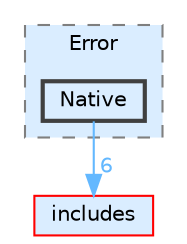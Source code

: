 digraph "lib/types/objects/Error/Native"
{
 // LATEX_PDF_SIZE
  bgcolor="transparent";
  edge [fontname=Helvetica,fontsize=10,labelfontname=Helvetica,labelfontsize=10];
  node [fontname=Helvetica,fontsize=10,shape=box,height=0.2,width=0.4];
  compound=true
  subgraph clusterdir_862d1438bfa46f850b5cbd4b20120044 {
    graph [ bgcolor="#daedff", pencolor="grey50", label="Error", fontname=Helvetica,fontsize=10 style="filled,dashed", URL="dir_862d1438bfa46f850b5cbd4b20120044.html",tooltip=""]
  dir_47085c4ef7027ac45e35cfef429bb477 [label="Native", fillcolor="#daedff", color="grey25", style="filled,bold", URL="dir_47085c4ef7027ac45e35cfef429bb477.html",tooltip=""];
  }
  dir_09e761304027c904456130627fd4dcf5 [label="includes", fillcolor="#daedff", color="red", style="filled", URL="dir_09e761304027c904456130627fd4dcf5.html",tooltip=""];
  dir_47085c4ef7027ac45e35cfef429bb477->dir_09e761304027c904456130627fd4dcf5 [headlabel="6", labeldistance=1.5 headhref="dir_000025_000019.html" href="dir_000025_000019.html" color="steelblue1" fontcolor="steelblue1"];
}
